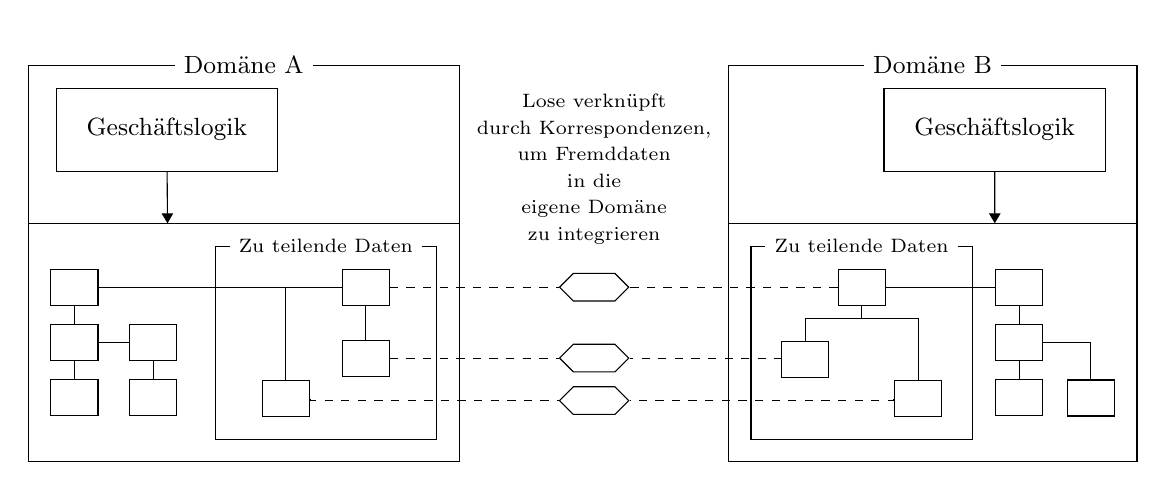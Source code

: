 \begin{tikzpicture}[auto, node distance=5cm, font=\small ]
    \linespread{1.2}

    \pgfdeclarelayer{background}
    \pgfdeclarelayer{foreground}
    \pgfsetlayers{background,main,foreground}
    
    \definecolor{source_color}{rgb}{1,1,0.95}
    \definecolor{target_color}{rgb}{1,0.96,0.94}

    \tikzstyle{connector} = [coordinate ]
    
    \tikzstyle{block} = [draw, rectangle, 
            minimum height=3em, minimum width=8em, inner sep=0.8em, align=center]
    \tikzstyle{mini_block} = [draw, rectangle, 
            minimum height=1.3em, minimum width=1.7em, inner sep=0.2em, align=center, node distance=1cm]
    \tikzstyle{group} = [draw, rectangle, draw=gray, inner sep=1em, align=left ]
    \tikzstyle{group_out} = [draw, rectangle, fill=white, draw=white ]
    
    \tikzstyle{mini_correspondence} = [draw, signal,signal to=east and west, minimum height=1em, minimum width=2.5em, inner sep=0.4em ]

    \tikzstyle{upper_node} = [anchor=south, font=\scriptsize ]
    \tikzstyle{group_label} = [anchor=center, fill=white, font=\scriptsize, text=darkgray ]
    
    % ============================================
    
    % domain A

    \node [mini_block ] (uml_in_1) {};
    \node [mini_block, below of=uml_in_1, node distance=0.9cm ] (uml_in_2) {};
    \node [mini_block, below left of=uml_in_1, node distance=2cm, xshift=0.4cm ] (uml_in_3) {};
    
    \draw [- ] (uml_in_1) -- (uml_in_2);
    \draw [- ] (uml_in_1) -| (uml_in_3);
    
    \node [block, fit=(uml_in_1) (uml_in_2) (uml_in_3) ] (uml_in) {};
    \node[label, fill=white, font=\scriptsize] at (uml_in.north) {Zu teilende Daten};

    \node [mini_block, left of=uml_in_1, node distance=3.7cm ] (uml_out_1) {};
    
    \node [mini_block, below of=uml_out_1, node distance=0.7cm ] (uml_out_2) {};
    \node [mini_block, below of=uml_out_2, node distance=0.7cm ] (uml_out_3) {};
    \node [mini_block, right of=uml_out_2 ] (uml_out_4) {};
    \node [mini_block, below of=uml_out_4, node distance=0.7cm ] (uml_out_5) {};
    
    \draw [- ] (uml_out_1) -- (uml_out_2);
    \draw [- ] (uml_out_2) -- (uml_out_4);
    \draw [- ] (uml_out_2) -- (uml_out_3);
    \draw [- ] (uml_out_4) -- (uml_out_5);
    
    \draw [- ] (uml_out_1) -- (uml_in_1);
    
    \node [block, above of=uml_out_1, node distance=2cm, anchor=west, xshift=-0.24cm ] (business_logic_a) {Geschäftslogik};
    
    \node [block, fit=(uml_in) (uml_out_1) (uml_out_2) (uml_out_3) (uml_out_4) (uml_out_5) ] (data_a) {};
    
    \draw [-Triangle ] ([xshift=-0.75cm]business_logic_a) -- (data_a);
    
    \node [block, fit=(uml_in) (uml_out_1) (uml_out_2) (uml_out_3) (uml_out_4) (uml_out_5) (business_logic_a) ] (domain_a) {};
    \node[label, fill=white] at (domain_a.north) {Domäne A};

    % domain B

    \node [mini_block, right of=uml_in_1, node distance=6.3cm ] (uml_in_b_1) {};
    \node [mini_block, below left of=uml_in_b_1, node distance=1.3cm, xshift=0.2cm ] (uml_in_b_2) {};
    \node [mini_block, below right of=uml_in_b_1, node distance=2cm, xshift=-0.7cm ] (uml_in_b_3) {};
    
    \node [connector, below of=uml_in_b_1, node distance=0.4cm] (uml_in_b_connector) {};
    
    \draw [- ] (uml_in_b_1) |- (uml_in_b_connector);
    \draw [- ] (uml_in_b_connector) -| (uml_in_b_2);
    \draw [- ] (uml_in_b_connector) -| (uml_in_b_3);
    
    \node [block, fit=(uml_in_b_1) (uml_in_b_2) (uml_in_b_3) ] (uml_in_b) {};
    \node[label, fill=white, font=\scriptsize] at (uml_in_b.north) {Zu teilende Daten};

    \node [mini_block, right of=uml_in_b_1, node distance=2cm ] (uml_out_b_1) {};
    \node [mini_block, below of=uml_out_b_1, node distance=0.7cm ] (uml_out_b_2) {};
    \node [mini_block, below of=uml_out_b_2, node distance=0.7cm ] (uml_out_b_3) {};
    \node [mini_block, below right of=uml_out_b_2, node distance=1cm, xshift=0.2cm ] (uml_out_b_4) {};
    
    \draw [- ] (uml_out_b_1) -- (uml_out_b_2);
    \draw [- ] (uml_out_b_2) -- (uml_out_b_3);
    \draw [- ] (uml_out_b_2) -| (uml_out_b_4);
    
    \draw [- ] (uml_out_b_1) -- (uml_in_b_1);
    
    \node [block, above of=uml_out_b_1, node distance=2cm, anchor=east, xshift=1.1cm ] (business_logic_b) {Geschäftslogik};
    
    \node [block, fit=(uml_in_b) (uml_out_b_1) (uml_out_b_2) (uml_out_b_3) (uml_out_b_4) ] (data_b) {};
    
    \draw [-Triangle ] ([xshift=0.62cm]business_logic_b) -- (data_b);
    
    \node [block, fit=(uml_in_b) (uml_out_b_1) (uml_out_b_2) (uml_out_b_3) (uml_out_b_4) (business_logic_b) ] (domain_b) {};
    \node[label, fill=white] at (domain_b.north) {Domäne B};
    
    % correspondences
    
    \node [mini_correspondence, right of=uml_in_1, node distance=2.9cm ] (corr_1) {};
    \node [mini_correspondence, below of=corr_1, node distance=0.9cm ] (corr_2) {};
    \node [mini_correspondence, below of=corr_2, node distance=0.54cm ] (corr_3) {};
    
    \node [label, above of=corr_1, node distance=1.5cm, font=\scriptsize, align=center ] (corr_desc) {Lose verknüpft\\durch Korrespondenzen,\\um Fremddaten\\in die \\eigene Domäne\\zu integrieren};
    
    \draw [-, dashed ] (uml_in_1.east) |- (corr_1.west);
    \draw [-, dashed ] (uml_in_2.east) |- (corr_2.west);
    \draw [-, dashed ] (uml_in_3.east) |- (corr_3.west);
    
    \draw [-, dashed ] (uml_in_b_1.west) |- (corr_1.east);
    \draw [-, dashed ] (uml_in_b_2.west) |- (corr_2.east);
    \draw [-, dashed ] (uml_in_b_3.west) |- (corr_3.east);

\end{tikzpicture}